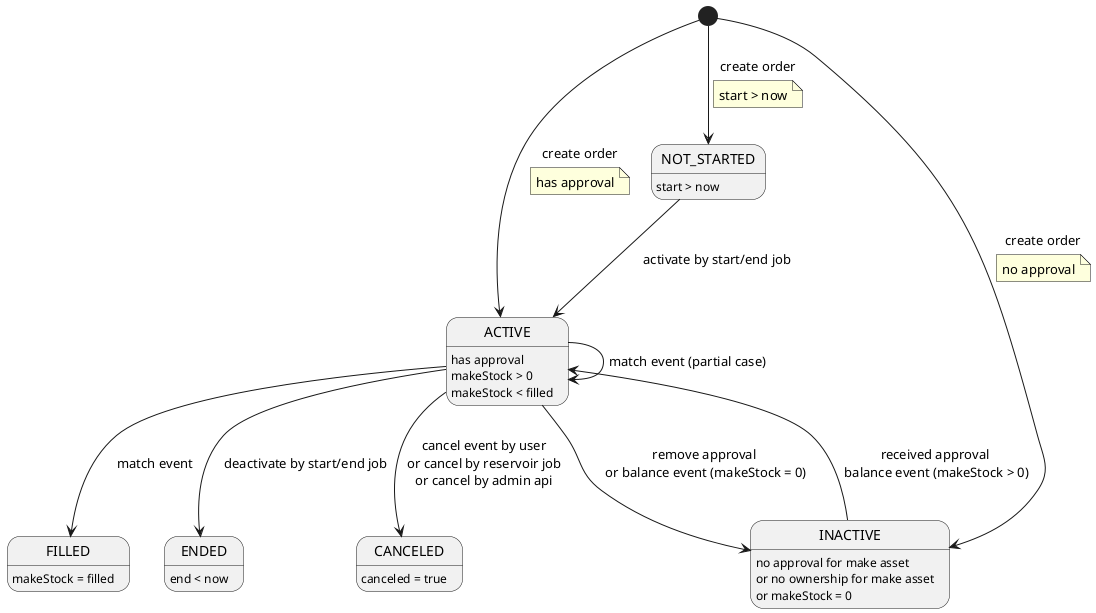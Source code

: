 @startuml

ACTIVE: has approval
ACTIVE: makeStock > 0
ACTIVE: makeStock < filled
FILLED: makeStock = filled
NOT_STARTED: start > now
ENDED: end < now
CANCELED: canceled = true
INACTIVE: no approval for make asset
INACTIVE: or no ownership for make asset
INACTIVE: or makeStock = 0

[*] --> ACTIVE : create order
note on link
  has approval
end note
[*] --> NOT_STARTED : create order
note on link
  start > now
end note
[*] --> INACTIVE : create order
note on link
  no approval
end note
NOT_STARTED --> ACTIVE : activate by start/end job
ACTIVE --> INACTIVE : remove approval\n or balance event (makeStock = 0)
ACTIVE --> CANCELED : cancel event by user\nor cancel by reservoir job\nor cancel by admin api
ACTIVE --> ACTIVE : match event (partial case)
INACTIVE --> ACTIVE : received approval\n balance event (makeStock > 0)
ACTIVE --> FILLED : match event
ACTIVE --> ENDED : deactivate by start/end job

@enduml